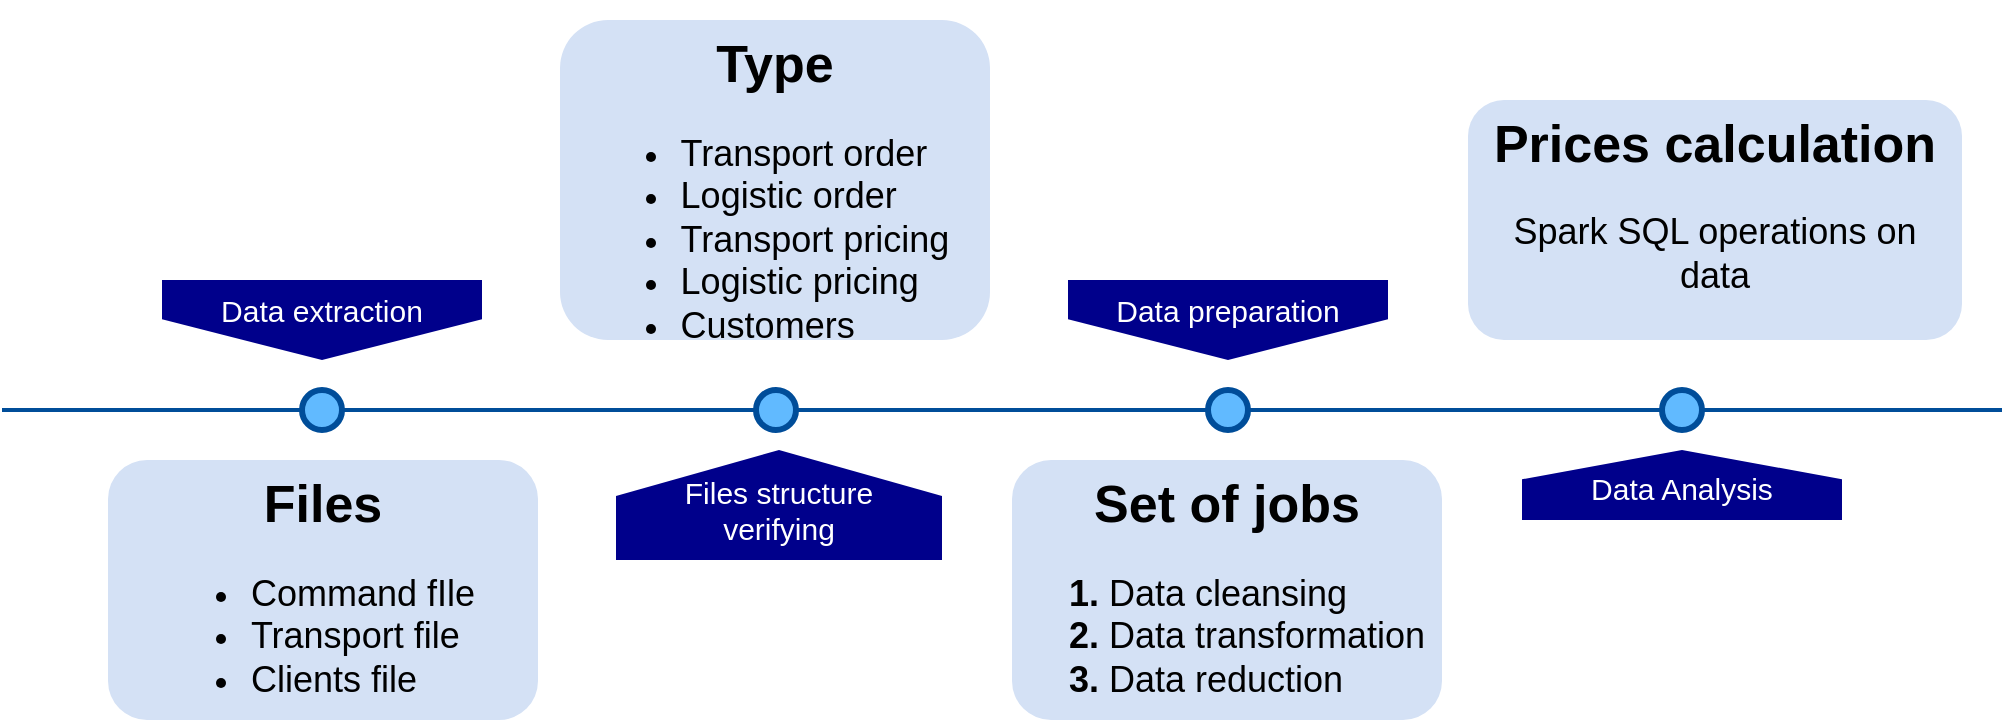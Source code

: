 <mxfile version="13.7.7" type="github">
  <diagram name="Page-1" id="82e54ff1-d628-8f03-85c4-9753963a91cd">
    <mxGraphModel dx="1038" dy="548" grid="1" gridSize="10" guides="1" tooltips="1" connect="1" arrows="1" fold="1" page="1" pageScale="1" pageWidth="1100" pageHeight="850" background="#ffffff" math="0" shadow="0">
      <root>
        <mxCell id="0" />
        <mxCell id="1" parent="0" />
        <mxCell id="4ec97bd9e5d20128-1" value="" style="line;strokeWidth=2;html=1;fillColor=none;fontSize=28;fontColor=#004D99;strokeColor=#004D99;" parent="1" vertex="1">
          <mxGeometry x="40" y="400" width="1000" height="10" as="geometry" />
        </mxCell>
        <mxCell id="4ec97bd9e5d20128-6" value="&lt;span&gt;Data preparation&lt;/span&gt;" style="shape=offPageConnector;whiteSpace=wrap;html=1;fontSize=15;fontColor=#FFFFFF;size=0.509;verticalAlign=top;strokeColor=none;fillColor=#00008B;" parent="1" vertex="1">
          <mxGeometry x="573" y="340" width="160" height="40" as="geometry" />
        </mxCell>
        <mxCell id="4ec97bd9e5d20128-7" value="&lt;span&gt;Files structure &lt;br&gt;verifying&lt;/span&gt;" style="shape=offPageConnector;whiteSpace=wrap;html=1;fontSize=15;fontColor=#FFFFFF;size=0.418;flipV=1;verticalAlign=bottom;strokeColor=none;spacingBottom=4;fillColor=#00008B;" parent="1" vertex="1">
          <mxGeometry x="347" y="425" width="163" height="55" as="geometry" />
        </mxCell>
        <mxCell id="4ec97bd9e5d20128-8" value="&lt;span&gt;Data Analysis&lt;/span&gt;" style="shape=offPageConnector;whiteSpace=wrap;html=1;fontSize=15;fontColor=#FFFFFF;size=0.418;flipV=1;verticalAlign=bottom;strokeColor=none;spacingBottom=4;fillColor=#00008B;" parent="1" vertex="1">
          <mxGeometry x="800" y="425" width="160" height="35" as="geometry" />
        </mxCell>
        <mxCell id="4ec97bd9e5d20128-9" value="" style="ellipse;whiteSpace=wrap;html=1;fillColor=#61BAFF;fontSize=28;fontColor=#004D99;strokeWidth=3;strokeColor=#004D99;" parent="1" vertex="1">
          <mxGeometry x="190" y="395" width="20" height="20" as="geometry" />
        </mxCell>
        <mxCell id="4ec97bd9e5d20128-10" value="" style="ellipse;whiteSpace=wrap;html=1;fillColor=#61BAFF;fontSize=28;fontColor=#004D99;strokeWidth=3;strokeColor=#004D99;" parent="1" vertex="1">
          <mxGeometry x="417" y="395" width="20" height="20" as="geometry" />
        </mxCell>
        <mxCell id="4ec97bd9e5d20128-11" value="" style="ellipse;whiteSpace=wrap;html=1;fillColor=#61BAFF;fontSize=28;fontColor=#004D99;strokeWidth=3;strokeColor=#004D99;" parent="1" vertex="1">
          <mxGeometry x="643" y="395" width="20" height="20" as="geometry" />
        </mxCell>
        <mxCell id="4ec97bd9e5d20128-13" value="" style="ellipse;whiteSpace=wrap;html=1;fillColor=#61BAFF;fontSize=28;fontColor=#004D99;strokeWidth=3;strokeColor=#004D99;" parent="1" vertex="1">
          <mxGeometry x="870" y="395" width="20" height="20" as="geometry" />
        </mxCell>
        <mxCell id="4ec97bd9e5d20128-14" value="&lt;h1&gt;Files&lt;/h1&gt;&lt;ul style=&quot;font-size: 18px&quot;&gt;&lt;li style=&quot;text-align: left&quot;&gt;Command fIle&lt;/li&gt;&lt;li style=&quot;text-align: left&quot;&gt;Transport file&amp;nbsp;&lt;/li&gt;&lt;li style=&quot;text-align: left&quot;&gt;Clients file&lt;/li&gt;&lt;/ul&gt;&lt;p&gt;&lt;/p&gt;" style="text;html=1;spacing=5;spacingTop=-20;whiteSpace=wrap;overflow=hidden;strokeColor=none;strokeWidth=3;fontSize=13;fontColor=#000000;align=center;rounded=1;fillColor=#D4E1F5;" parent="1" vertex="1">
          <mxGeometry x="93" y="430" width="215" height="130" as="geometry" />
        </mxCell>
        <mxCell id="4ec97bd9e5d20128-16" value="&lt;h1&gt;Type&lt;/h1&gt;&lt;div style=&quot;font-size: 18px&quot;&gt;&lt;ul&gt;&lt;li style=&quot;text-align: left&quot;&gt;Transport order&lt;/li&gt;&lt;li style=&quot;text-align: left&quot;&gt;Logistic order&lt;/li&gt;&lt;li style=&quot;text-align: left&quot;&gt;Transport pricing&lt;/li&gt;&lt;li style=&quot;text-align: left&quot;&gt;Logistic pricing&lt;/li&gt;&lt;li style=&quot;text-align: left&quot;&gt;Customers&lt;/li&gt;&lt;/ul&gt;&lt;/div&gt;" style="text;html=1;spacing=5;spacingTop=-20;whiteSpace=wrap;overflow=hidden;strokeColor=none;strokeWidth=3;fontSize=13;fontColor=#000000;align=center;rounded=1;fillColor=#D4E1F5;" parent="1" vertex="1">
          <mxGeometry x="319" y="210" width="215" height="160" as="geometry" />
        </mxCell>
        <mxCell id="4ec97bd9e5d20128-17" value="&lt;h1&gt;Set of jobs&lt;/h1&gt;&lt;h1 style=&quot;font-size: 18px&quot;&gt;&lt;div style=&quot;text-align: left&quot;&gt;&lt;ol&gt;&lt;li&gt;&lt;span style=&quot;font-weight: normal&quot;&gt;Data cleansing&amp;nbsp;&lt;/span&gt;&lt;/li&gt;&lt;li&gt;&lt;span style=&quot;font-weight: normal&quot;&gt;Data transformation&lt;/span&gt;&lt;/li&gt;&lt;li&gt;&lt;span style=&quot;font-weight: normal&quot;&gt;Data reduction&lt;/span&gt;&lt;/li&gt;&lt;/ol&gt;&lt;/div&gt;&lt;/h1&gt;&lt;div&gt;&lt;br&gt;&lt;/div&gt;" style="text;html=1;spacing=5;spacingTop=-20;whiteSpace=wrap;overflow=hidden;strokeColor=none;strokeWidth=3;fontSize=13;fontColor=#000000;align=center;rounded=1;fillColor=#D4E1F5;" parent="1" vertex="1">
          <mxGeometry x="545" y="430" width="215" height="130" as="geometry" />
        </mxCell>
        <mxCell id="4ec97bd9e5d20128-18" value="&lt;h1&gt;Prices calculation&lt;/h1&gt;&lt;p&gt;&lt;font style=&quot;font-size: 18px&quot;&gt;Spark SQL operations on data&lt;/font&gt;&lt;/p&gt;" style="text;html=1;spacing=5;spacingTop=-20;whiteSpace=wrap;overflow=hidden;strokeColor=none;strokeWidth=3;fontSize=13;fontColor=#000000;align=center;rounded=1;fillColor=#D4E1F5;" parent="1" vertex="1">
          <mxGeometry x="773" y="250" width="247" height="120" as="geometry" />
        </mxCell>
        <mxCell id="h6Vtb4DhUDZphpeRiNJc-3" value="&lt;span&gt;Data extraction&lt;/span&gt;" style="shape=offPageConnector;whiteSpace=wrap;html=1;fontSize=15;fontColor=#FFFFFF;size=0.509;verticalAlign=top;strokeColor=none;fillColor=#00008B;" vertex="1" parent="1">
          <mxGeometry x="120" y="340" width="160" height="40" as="geometry" />
        </mxCell>
      </root>
    </mxGraphModel>
  </diagram>
</mxfile>
